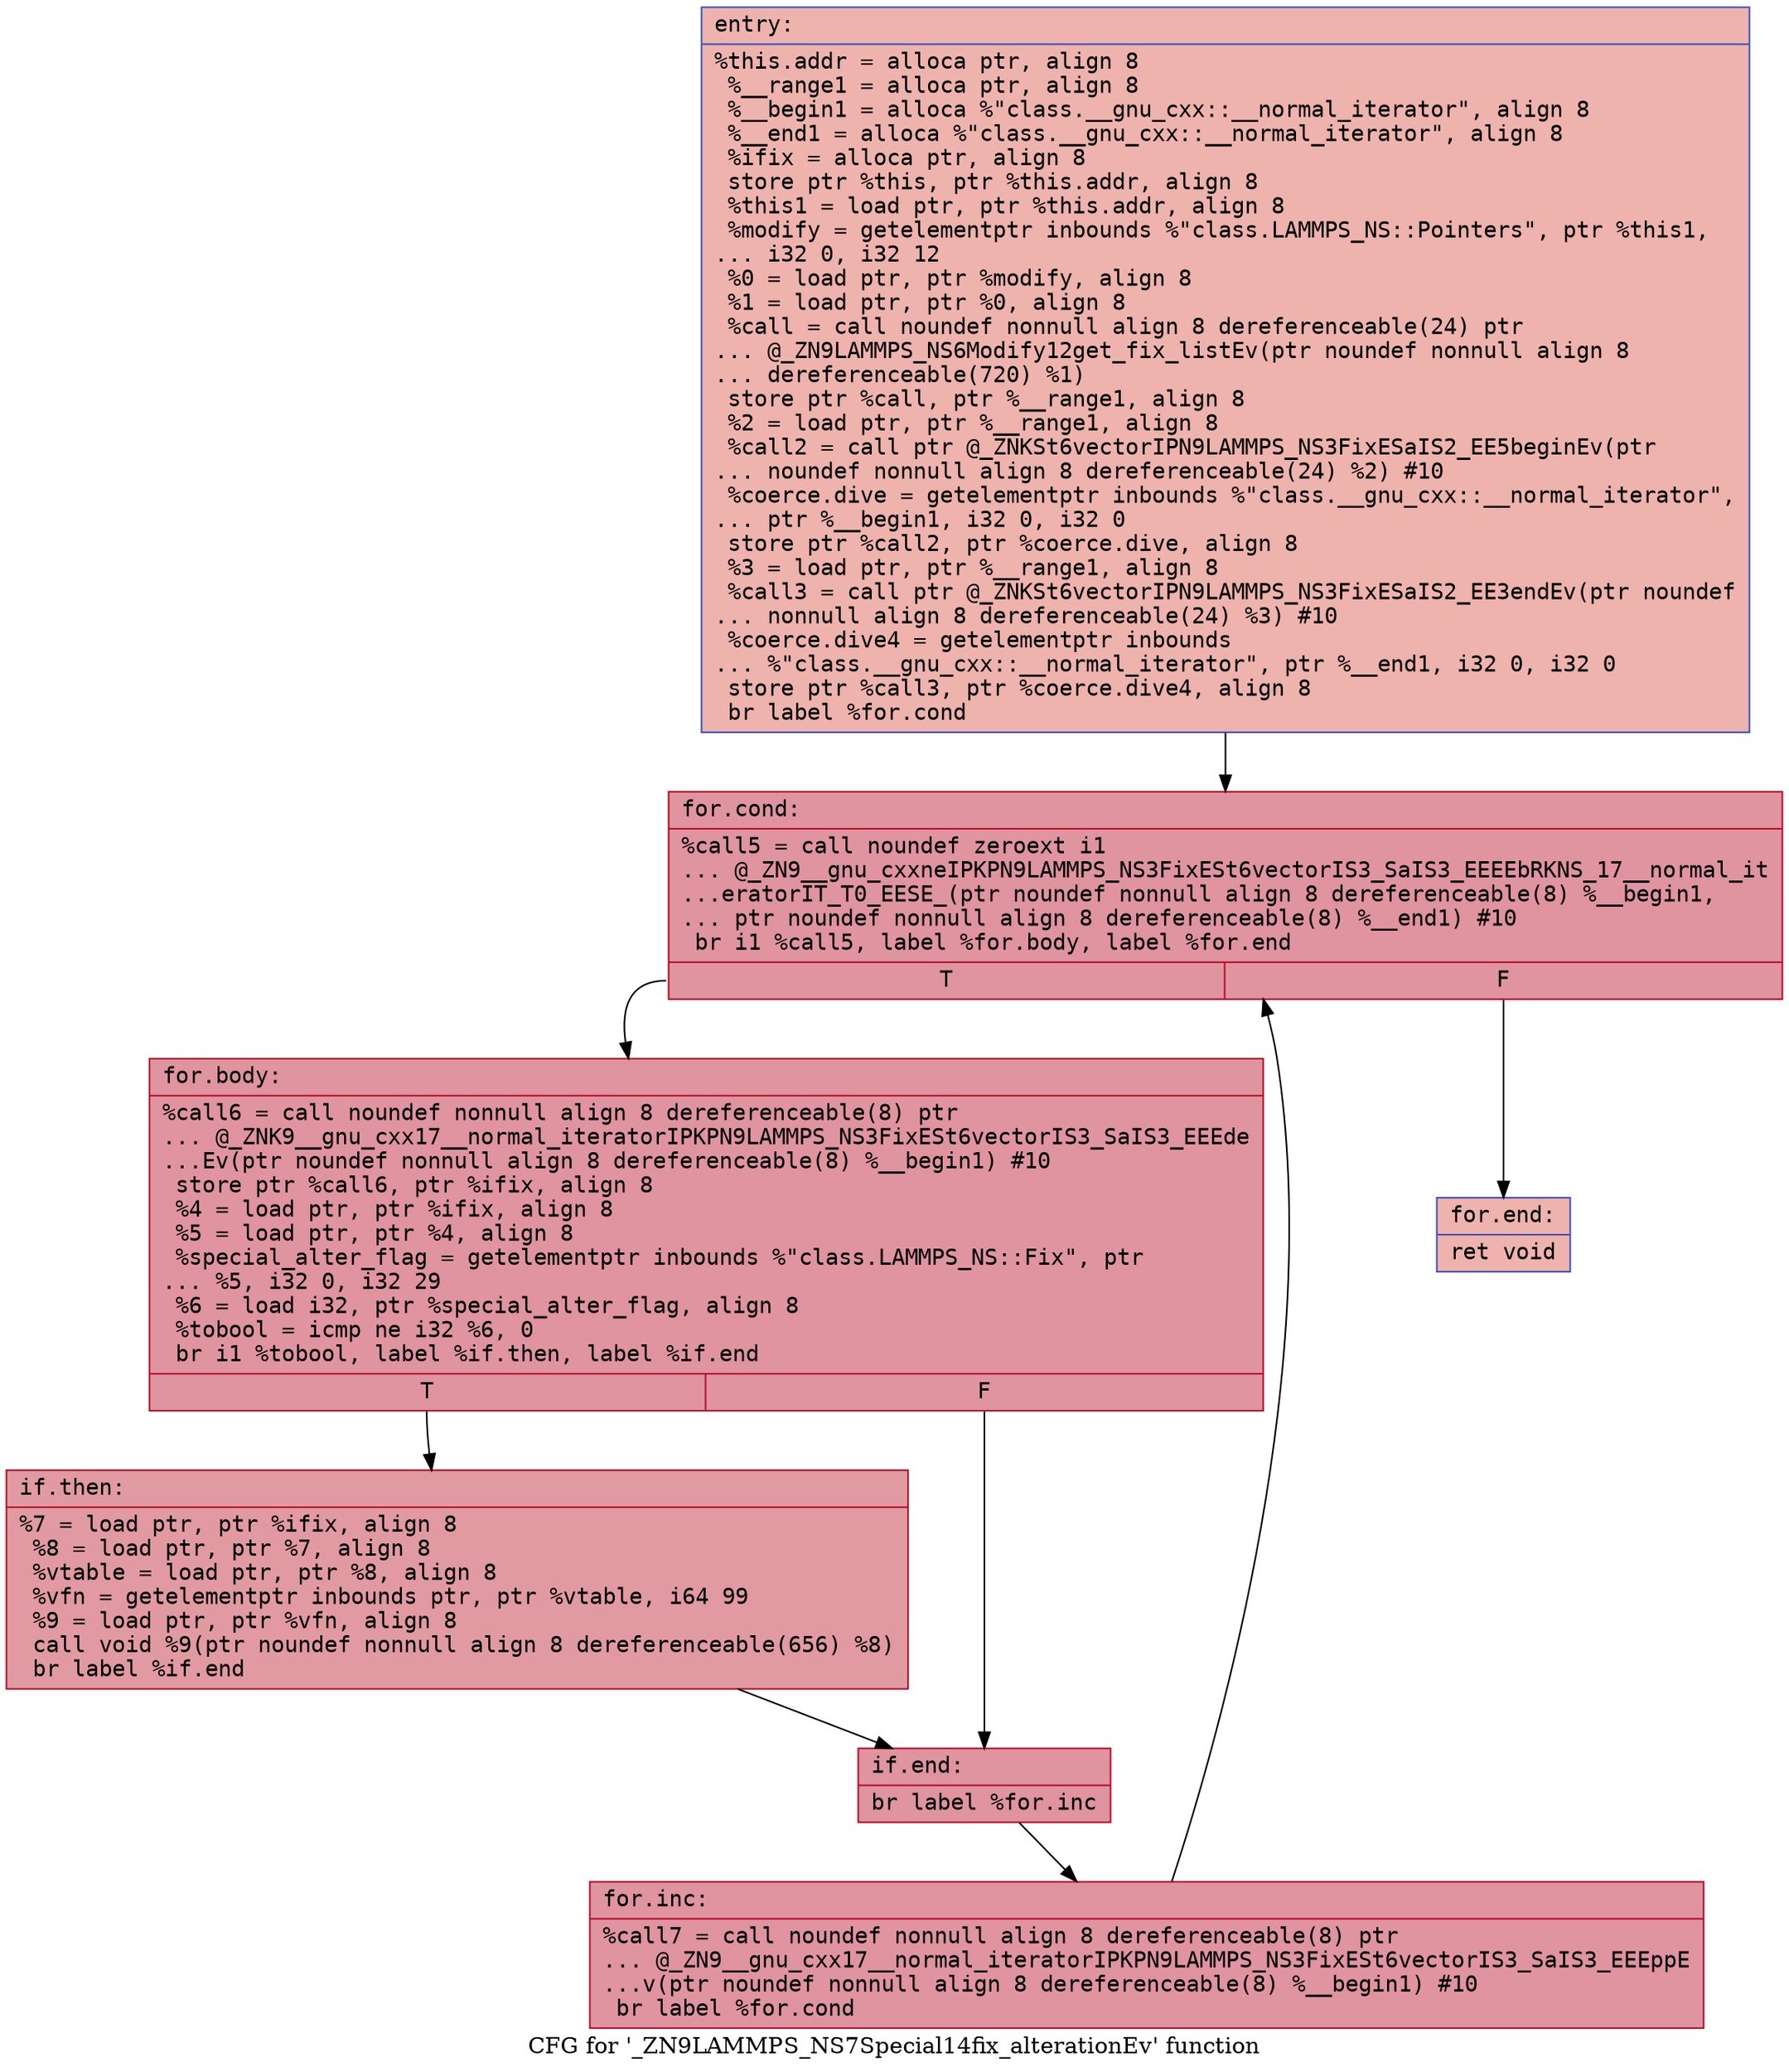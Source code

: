 digraph "CFG for '_ZN9LAMMPS_NS7Special14fix_alterationEv' function" {
	label="CFG for '_ZN9LAMMPS_NS7Special14fix_alterationEv' function";

	Node0x555def842070 [shape=record,color="#3d50c3ff", style=filled, fillcolor="#d6524470" fontname="Courier",label="{entry:\l|  %this.addr = alloca ptr, align 8\l  %__range1 = alloca ptr, align 8\l  %__begin1 = alloca %\"class.__gnu_cxx::__normal_iterator\", align 8\l  %__end1 = alloca %\"class.__gnu_cxx::__normal_iterator\", align 8\l  %ifix = alloca ptr, align 8\l  store ptr %this, ptr %this.addr, align 8\l  %this1 = load ptr, ptr %this.addr, align 8\l  %modify = getelementptr inbounds %\"class.LAMMPS_NS::Pointers\", ptr %this1,\l... i32 0, i32 12\l  %0 = load ptr, ptr %modify, align 8\l  %1 = load ptr, ptr %0, align 8\l  %call = call noundef nonnull align 8 dereferenceable(24) ptr\l... @_ZN9LAMMPS_NS6Modify12get_fix_listEv(ptr noundef nonnull align 8\l... dereferenceable(720) %1)\l  store ptr %call, ptr %__range1, align 8\l  %2 = load ptr, ptr %__range1, align 8\l  %call2 = call ptr @_ZNKSt6vectorIPN9LAMMPS_NS3FixESaIS2_EE5beginEv(ptr\l... noundef nonnull align 8 dereferenceable(24) %2) #10\l  %coerce.dive = getelementptr inbounds %\"class.__gnu_cxx::__normal_iterator\",\l... ptr %__begin1, i32 0, i32 0\l  store ptr %call2, ptr %coerce.dive, align 8\l  %3 = load ptr, ptr %__range1, align 8\l  %call3 = call ptr @_ZNKSt6vectorIPN9LAMMPS_NS3FixESaIS2_EE3endEv(ptr noundef\l... nonnull align 8 dereferenceable(24) %3) #10\l  %coerce.dive4 = getelementptr inbounds\l... %\"class.__gnu_cxx::__normal_iterator\", ptr %__end1, i32 0, i32 0\l  store ptr %call3, ptr %coerce.dive4, align 8\l  br label %for.cond\l}"];
	Node0x555def842070 -> Node0x555def8432a0[tooltip="entry -> for.cond\nProbability 100.00%" ];
	Node0x555def8432a0 [shape=record,color="#b70d28ff", style=filled, fillcolor="#b70d2870" fontname="Courier",label="{for.cond:\l|  %call5 = call noundef zeroext i1\l... @_ZN9__gnu_cxxneIPKPN9LAMMPS_NS3FixESt6vectorIS3_SaIS3_EEEEbRKNS_17__normal_it\l...eratorIT_T0_EESE_(ptr noundef nonnull align 8 dereferenceable(8) %__begin1,\l... ptr noundef nonnull align 8 dereferenceable(8) %__end1) #10\l  br i1 %call5, label %for.body, label %for.end\l|{<s0>T|<s1>F}}"];
	Node0x555def8432a0:s0 -> Node0x555def8436b0[tooltip="for.cond -> for.body\nProbability 96.88%" ];
	Node0x555def8432a0:s1 -> Node0x555def843730[tooltip="for.cond -> for.end\nProbability 3.12%" ];
	Node0x555def8436b0 [shape=record,color="#b70d28ff", style=filled, fillcolor="#b70d2870" fontname="Courier",label="{for.body:\l|  %call6 = call noundef nonnull align 8 dereferenceable(8) ptr\l... @_ZNK9__gnu_cxx17__normal_iteratorIPKPN9LAMMPS_NS3FixESt6vectorIS3_SaIS3_EEEde\l...Ev(ptr noundef nonnull align 8 dereferenceable(8) %__begin1) #10\l  store ptr %call6, ptr %ifix, align 8\l  %4 = load ptr, ptr %ifix, align 8\l  %5 = load ptr, ptr %4, align 8\l  %special_alter_flag = getelementptr inbounds %\"class.LAMMPS_NS::Fix\", ptr\l... %5, i32 0, i32 29\l  %6 = load i32, ptr %special_alter_flag, align 8\l  %tobool = icmp ne i32 %6, 0\l  br i1 %tobool, label %if.then, label %if.end\l|{<s0>T|<s1>F}}"];
	Node0x555def8436b0:s0 -> Node0x555def843f80[tooltip="for.body -> if.then\nProbability 62.50%" ];
	Node0x555def8436b0:s1 -> Node0x555def843ff0[tooltip="for.body -> if.end\nProbability 37.50%" ];
	Node0x555def843f80 [shape=record,color="#b70d28ff", style=filled, fillcolor="#bb1b2c70" fontname="Courier",label="{if.then:\l|  %7 = load ptr, ptr %ifix, align 8\l  %8 = load ptr, ptr %7, align 8\l  %vtable = load ptr, ptr %8, align 8\l  %vfn = getelementptr inbounds ptr, ptr %vtable, i64 99\l  %9 = load ptr, ptr %vfn, align 8\l  call void %9(ptr noundef nonnull align 8 dereferenceable(656) %8)\l  br label %if.end\l}"];
	Node0x555def843f80 -> Node0x555def843ff0[tooltip="if.then -> if.end\nProbability 100.00%" ];
	Node0x555def843ff0 [shape=record,color="#b70d28ff", style=filled, fillcolor="#b70d2870" fontname="Courier",label="{if.end:\l|  br label %for.inc\l}"];
	Node0x555def843ff0 -> Node0x555def8446f0[tooltip="if.end -> for.inc\nProbability 100.00%" ];
	Node0x555def8446f0 [shape=record,color="#b70d28ff", style=filled, fillcolor="#b70d2870" fontname="Courier",label="{for.inc:\l|  %call7 = call noundef nonnull align 8 dereferenceable(8) ptr\l... @_ZN9__gnu_cxx17__normal_iteratorIPKPN9LAMMPS_NS3FixESt6vectorIS3_SaIS3_EEEppE\l...v(ptr noundef nonnull align 8 dereferenceable(8) %__begin1) #10\l  br label %for.cond\l}"];
	Node0x555def8446f0 -> Node0x555def8432a0[tooltip="for.inc -> for.cond\nProbability 100.00%" ];
	Node0x555def843730 [shape=record,color="#3d50c3ff", style=filled, fillcolor="#d6524470" fontname="Courier",label="{for.end:\l|  ret void\l}"];
}
